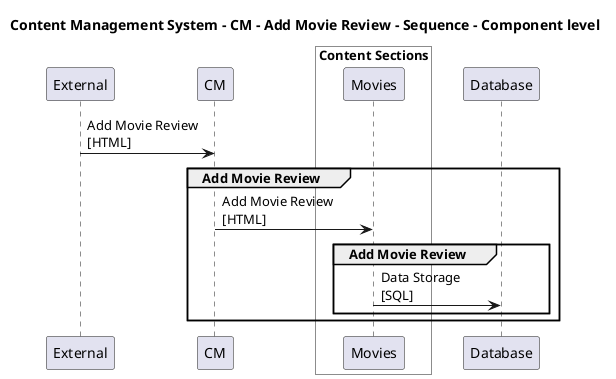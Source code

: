 @startuml

title Content Management System - CM - Add Movie Review - Sequence - Component level

participant "External" as C4InterFlow.SoftwareSystems.ExternalSystem
participant "CM" as ContentManagementSystem.SoftwareSystems.CM

box "Admin" #White
    
box "Content Sections" #White
    participant "Movies" as ContentManagementSystem.SoftwareSystems.Admin.Containers.ContentSections.Components.Movies
end box

end box

participant "Database" as ContentManagementSystem.SoftwareSystems.Database

C4InterFlow.SoftwareSystems.ExternalSystem -> ContentManagementSystem.SoftwareSystems.CM : Add Movie Review\n[HTML]
group Add Movie Review
ContentManagementSystem.SoftwareSystems.CM -> ContentManagementSystem.SoftwareSystems.Admin.Containers.ContentSections.Components.Movies : Add Movie Review\n[HTML]
group Add Movie Review
ContentManagementSystem.SoftwareSystems.Admin.Containers.ContentSections.Components.Movies -> ContentManagementSystem.SoftwareSystems.Database : Data Storage\n[SQL]
end
end


@enduml
